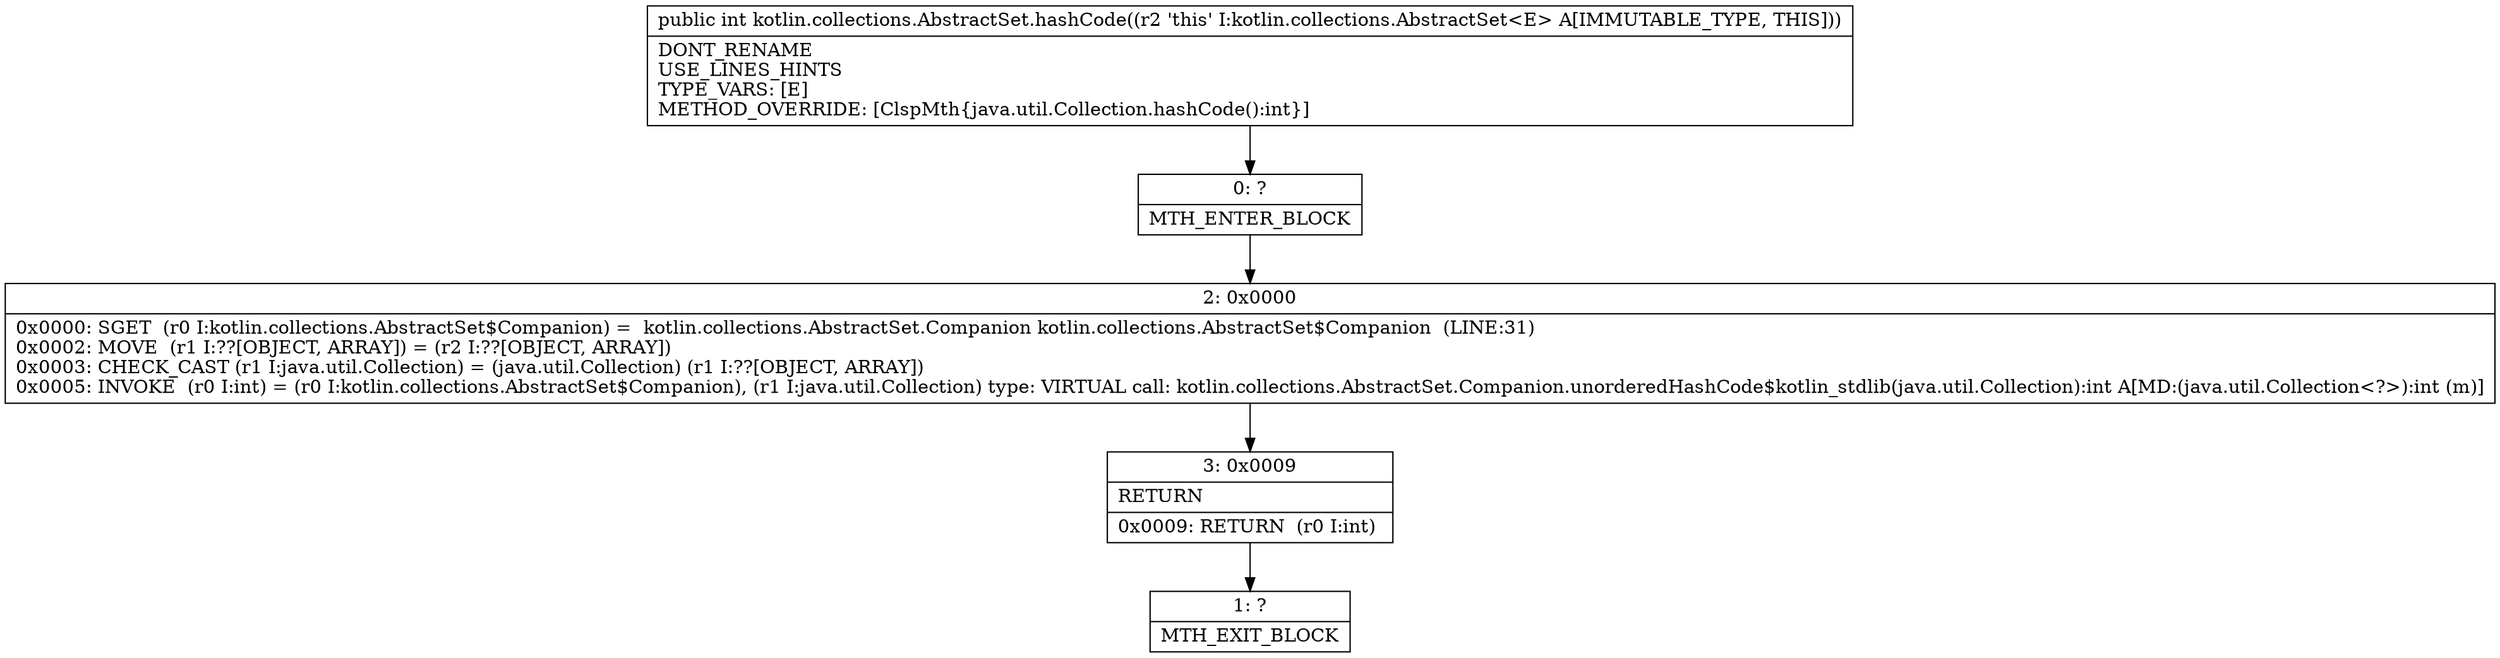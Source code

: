 digraph "CFG forkotlin.collections.AbstractSet.hashCode()I" {
Node_0 [shape=record,label="{0\:\ ?|MTH_ENTER_BLOCK\l}"];
Node_2 [shape=record,label="{2\:\ 0x0000|0x0000: SGET  (r0 I:kotlin.collections.AbstractSet$Companion) =  kotlin.collections.AbstractSet.Companion kotlin.collections.AbstractSet$Companion  (LINE:31)\l0x0002: MOVE  (r1 I:??[OBJECT, ARRAY]) = (r2 I:??[OBJECT, ARRAY]) \l0x0003: CHECK_CAST (r1 I:java.util.Collection) = (java.util.Collection) (r1 I:??[OBJECT, ARRAY]) \l0x0005: INVOKE  (r0 I:int) = (r0 I:kotlin.collections.AbstractSet$Companion), (r1 I:java.util.Collection) type: VIRTUAL call: kotlin.collections.AbstractSet.Companion.unorderedHashCode$kotlin_stdlib(java.util.Collection):int A[MD:(java.util.Collection\<?\>):int (m)]\l}"];
Node_3 [shape=record,label="{3\:\ 0x0009|RETURN\l|0x0009: RETURN  (r0 I:int) \l}"];
Node_1 [shape=record,label="{1\:\ ?|MTH_EXIT_BLOCK\l}"];
MethodNode[shape=record,label="{public int kotlin.collections.AbstractSet.hashCode((r2 'this' I:kotlin.collections.AbstractSet\<E\> A[IMMUTABLE_TYPE, THIS]))  | DONT_RENAME\lUSE_LINES_HINTS\lTYPE_VARS: [E]\lMETHOD_OVERRIDE: [ClspMth\{java.util.Collection.hashCode():int\}]\l}"];
MethodNode -> Node_0;Node_0 -> Node_2;
Node_2 -> Node_3;
Node_3 -> Node_1;
}

